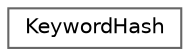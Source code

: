 digraph "Graphical Class Hierarchy"
{
 // INTERACTIVE_SVG=YES
 // LATEX_PDF_SIZE
  bgcolor="transparent";
  edge [fontname=Helvetica,fontsize=10,labelfontname=Helvetica,labelfontsize=10];
  node [fontname=Helvetica,fontsize=10,shape=box,height=0.2,width=0.4];
  rankdir="LR";
  Node0 [label="KeywordHash",height=0.2,width=0.4,color="grey40", fillcolor="white", style="filled",URL="$d4/d10/class_keyword_hash.html",tooltip=" "];
}
